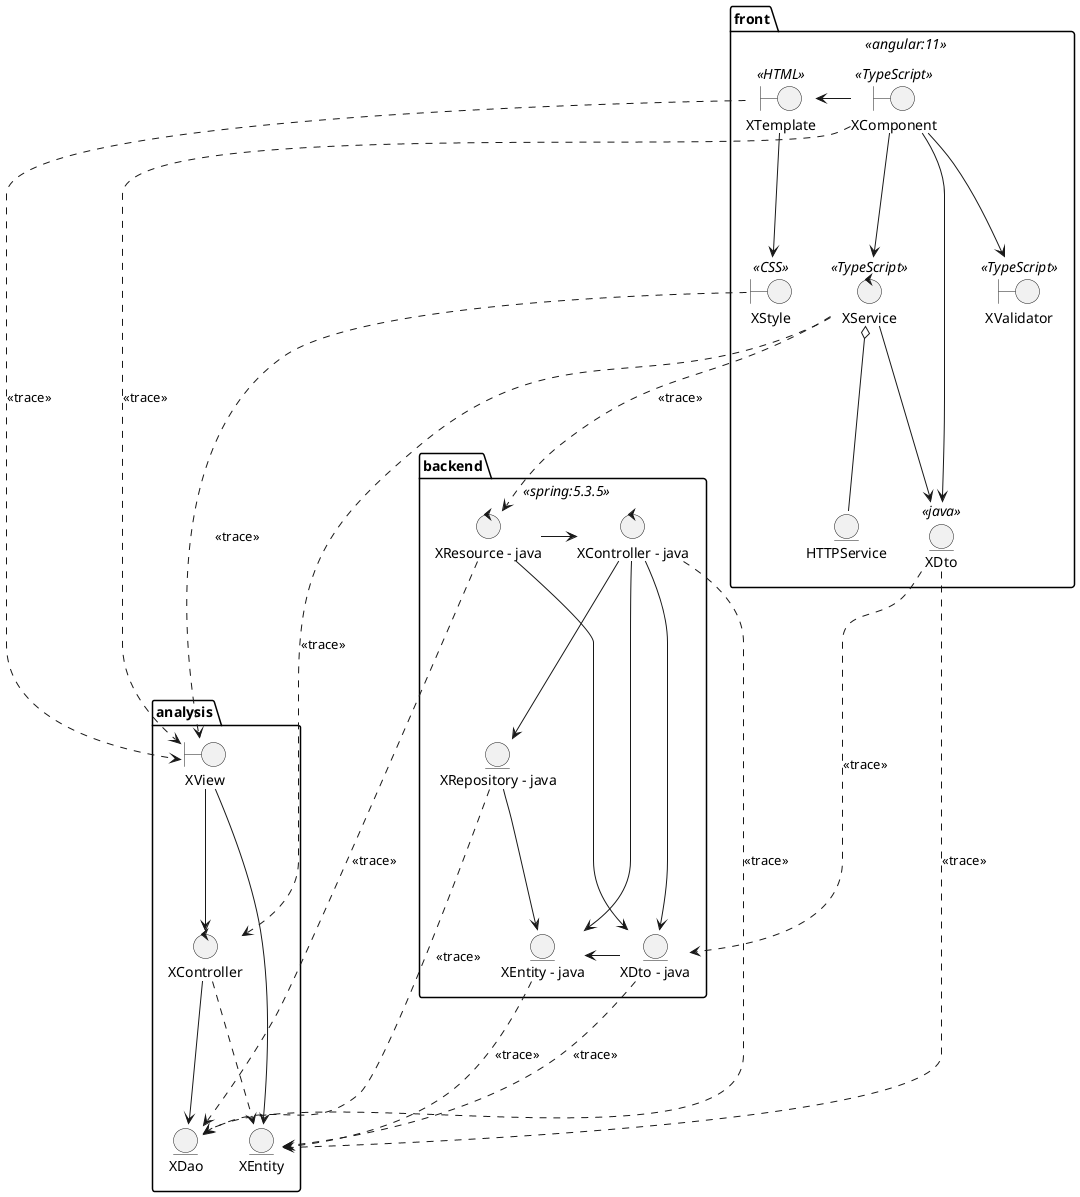 @startuml diseño_caso_uso
skinparam PackageBackgroundColor white

package front <<angular:11>>{
    boundary XTemplate <<HTML>>
    boundary XComponent <<TypeScript>>
    boundary XStyle <<CSS>>
    control XService <<TypeScript>>
    boundary XValidator <<TypeScript>>
    entity HTTPService
    entity XDto <<java>>
}
XComponent --left-> XTemplate
XTemplate --down-> XStyle
XComponent --down-> XService
XComponent --down-> XValidator
XComponent --down-> XDto
XService o--down- HTTPService
XService --down-> XDto

package analysis{
    boundary XView
    control XController
    entity XEntity
    entity XDao
}

XView --down-> XController
XView --down-> XEntity
XController --down-> XDao
XController ..down.> XEntity

package backend <<spring:5.3.5>>{
control "XController - java" as XControllerJava
control "XResource - java" as XResourceJava
entity "XRepository - java" as XRepositoryJava
entity "XEntity - java" as XEntityJava
entity "XDto - java" as XDtoJava
}

XControllerJava --down-> XRepositoryJava
XControllerJava --down-> XEntityJava
XControllerJava --down-> XDtoJava
XRepositoryJava --down-> XEntityJava
XResourceJava --down-> XDtoJava
XResourceJava --right-> XControllerJava
XDtoJava --left-> XEntityJava

XComponent ...> XView : <<trace>>
XTemplate ...> XView : <<trace>>
XStyle ...> XView : <<trace>>
XService ...> XController : <<trace>>
XDto ...> XEntity : <<trace>>
XDto ...> XDtoJava : <<trace>>
XRepositoryJava ...> XDao : <<trace>>
XResourceJava ...>  XDao : <<trace>>
XControllerJava ...>  XDao : <<trace>>
XDtoJava ...>  XEntity : <<trace>>
XEntityJava ...>  XEntity : <<trace>>
XService ...>  XResourceJava : <<trace>>
@enduml